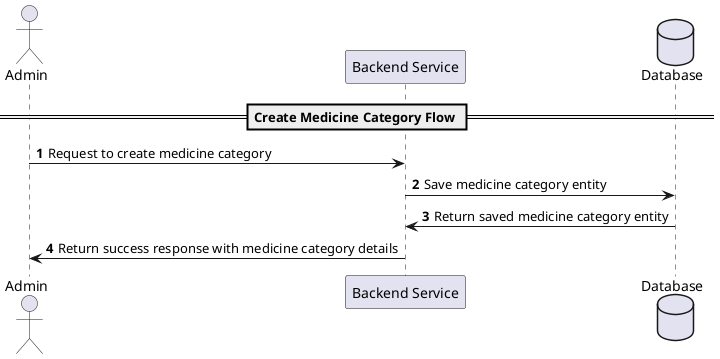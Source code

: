 @startuml
autonumber

actor Admin as "Admin"
participant Backend as "Backend Service"
database DB as "Database"

== Create Medicine Category Flow ==
Admin -> Backend: Request to create medicine category
Backend -> DB: Save medicine category entity
DB -> Backend: Return saved medicine category entity
Backend -> Admin: Return success response with medicine category details
@enduml
